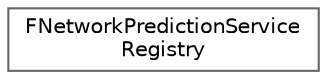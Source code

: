 digraph "Graphical Class Hierarchy"
{
 // INTERACTIVE_SVG=YES
 // LATEX_PDF_SIZE
  bgcolor="transparent";
  edge [fontname=Helvetica,fontsize=10,labelfontname=Helvetica,labelfontsize=10];
  node [fontname=Helvetica,fontsize=10,shape=box,height=0.2,width=0.4];
  rankdir="LR";
  Node0 [id="Node000000",label="FNetworkPredictionService\lRegistry",height=0.2,width=0.4,color="grey40", fillcolor="white", style="filled",URL="$d0/d22/classFNetworkPredictionServiceRegistry.html",tooltip=" "];
}
